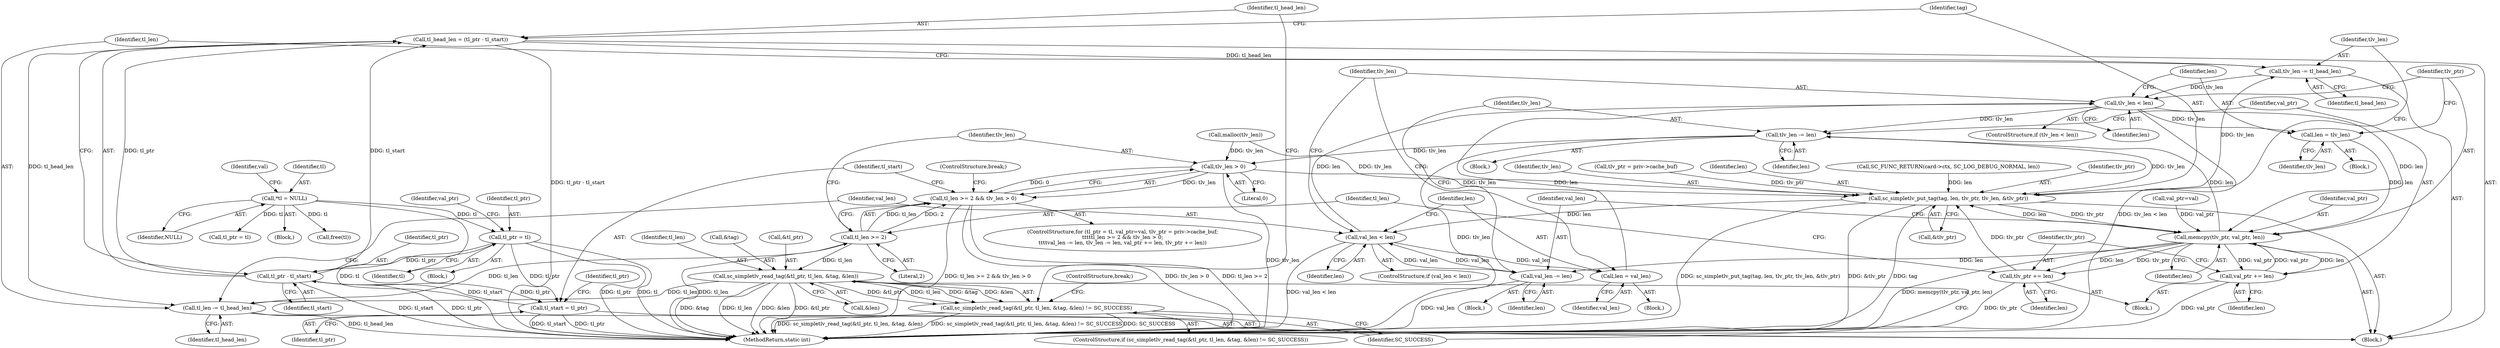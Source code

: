 digraph "0_OpenSC_8fe377e93b4b56060e5bbfb6f3142ceaeca744fa_3@integer" {
"1000354" [label="(Call,tl_head_len = (tl_ptr - tl_start))"];
"1000356" [label="(Call,tl_ptr - tl_start)"];
"1000304" [label="(Call,tl_ptr = tl)"];
"1000126" [label="(Call,*tl = NULL)"];
"1000339" [label="(Call,tl_start = tl_ptr)"];
"1000366" [label="(Call,tlv_len -= tl_head_len)"];
"1000381" [label="(Call,tlv_len < len)"];
"1000328" [label="(Call,tlv_len -= len)"];
"1000320" [label="(Call,tlv_len > 0)"];
"1000316" [label="(Call,tl_len >= 2 && tlv_len > 0)"];
"1000359" [label="(Call,sc_simpletlv_put_tag(tag, len, tlv_ptr, tlv_len, &tlv_ptr))"];
"1000373" [label="(Call,val_len < len)"];
"1000324" [label="(Call,val_len -= len)"];
"1000377" [label="(Call,len = val_len)"];
"1000388" [label="(Call,memcpy(tlv_ptr, val_ptr, len))"];
"1000332" [label="(Call,val_ptr += len)"];
"1000335" [label="(Call,tlv_ptr += len)"];
"1000385" [label="(Call,len = tlv_len)"];
"1000369" [label="(Call,tl_len -= tl_head_len)"];
"1000317" [label="(Call,tl_len >= 2)"];
"1000344" [label="(Call,sc_simpletlv_read_tag(&tl_ptr, tl_len, &tag, &len))"];
"1000343" [label="(Call,sc_simpletlv_read_tag(&tl_ptr, tl_len, &tag, &len) != SC_SUCCESS)"];
"1000321" [label="(Identifier,tlv_len)"];
"1000364" [label="(Call,&tlv_ptr)"];
"1000354" [label="(Call,tl_head_len = (tl_ptr - tl_start))"];
"1000303" [label="(Block,)"];
"1000373" [label="(Call,val_len < len)"];
"1000381" [label="(Call,tlv_len < len)"];
"1000371" [label="(Identifier,tl_head_len)"];
"1000347" [label="(Identifier,tl_len)"];
"1000369" [label="(Call,tl_len -= tl_head_len)"];
"1000327" [label="(Block,)"];
"1000302" [label="(ControlStructure,for (tl_ptr = tl, val_ptr=val, tlv_ptr = priv->cache_buf;\n\t\t\t\ttl_len >= 2 && tlv_len > 0;\n\t\t\t\tval_len -= len, tlv_len -= len, val_ptr += len, tlv_ptr += len))"];
"1000341" [label="(Identifier,tl_ptr)"];
"1000309" [label="(Identifier,val_ptr)"];
"1000128" [label="(Identifier,NULL)"];
"1000328" [label="(Call,tlv_len -= len)"];
"1000363" [label="(Identifier,tlv_len)"];
"1000350" [label="(Call,&len)"];
"1000311" [label="(Call,tlv_ptr = priv->cache_buf)"];
"1000413" [label="(Call,tl_ptr = tl)"];
"1000391" [label="(Identifier,len)"];
"1000352" [label="(Identifier,SC_SUCCESS)"];
"1000356" [label="(Call,tl_ptr - tl_start)"];
"1000355" [label="(Identifier,tl_head_len)"];
"1000304" [label="(Call,tl_ptr = tl)"];
"1000374" [label="(Identifier,val_len)"];
"1000131" [label="(Identifier,val)"];
"1000368" [label="(Identifier,tl_head_len)"];
"1000390" [label="(Identifier,val_ptr)"];
"1000375" [label="(Identifier,len)"];
"1000127" [label="(Identifier,tl)"];
"1000331" [label="(Block,)"];
"1000323" [label="(Block,)"];
"1000377" [label="(Call,len = val_len)"];
"1000388" [label="(Call,memcpy(tlv_ptr, val_ptr, len))"];
"1000335" [label="(Call,tlv_ptr += len)"];
"1000333" [label="(Identifier,val_ptr)"];
"1000359" [label="(Call,sc_simpletlv_put_tag(tag, len, tlv_ptr, tlv_len, &tlv_ptr))"];
"1000320" [label="(Call,tlv_len > 0)"];
"1000382" [label="(Identifier,tlv_len)"];
"1000343" [label="(Call,sc_simpletlv_read_tag(&tl_ptr, tl_len, &tag, &len) != SC_SUCCESS)"];
"1000318" [label="(Identifier,tl_len)"];
"1000380" [label="(ControlStructure,if (tlv_len < len))"];
"1000316" [label="(Call,tl_len >= 2 && tlv_len > 0)"];
"1000324" [label="(Call,val_len -= len)"];
"1000384" [label="(Block,)"];
"1000387" [label="(Identifier,tlv_len)"];
"1000348" [label="(Call,&tag)"];
"1000322" [label="(Literal,0)"];
"1000370" [label="(Identifier,tl_len)"];
"1000308" [label="(Call,val_ptr=val)"];
"1000361" [label="(Identifier,len)"];
"1000366" [label="(Call,tlv_len -= tl_head_len)"];
"1000342" [label="(ControlStructure,if (sc_simpletlv_read_tag(&tl_ptr, tl_len, &tag, &len) != SC_SUCCESS))"];
"1000317" [label="(Call,tl_len >= 2)"];
"1000284" [label="(Call,malloc(tlv_len))"];
"1000306" [label="(Identifier,tl)"];
"1000627" [label="(MethodReturn,static int)"];
"1000353" [label="(ControlStructure,break;)"];
"1000346" [label="(Identifier,tl_ptr)"];
"1000340" [label="(Identifier,tl_start)"];
"1000379" [label="(Identifier,val_len)"];
"1000329" [label="(Identifier,tlv_len)"];
"1000360" [label="(Identifier,tag)"];
"1000115" [label="(Block,)"];
"1000330" [label="(Identifier,len)"];
"1000305" [label="(Identifier,tl_ptr)"];
"1000319" [label="(Literal,2)"];
"1000357" [label="(Identifier,tl_ptr)"];
"1000383" [label="(Identifier,len)"];
"1000358" [label="(Identifier,tl_start)"];
"1000337" [label="(Identifier,len)"];
"1000334" [label="(Identifier,len)"];
"1000326" [label="(Identifier,len)"];
"1000385" [label="(Call,len = tlv_len)"];
"1000126" [label="(Call,*tl = NULL)"];
"1000378" [label="(Identifier,len)"];
"1000367" [label="(Identifier,tlv_len)"];
"1000345" [label="(Call,&tl_ptr)"];
"1000344" [label="(Call,sc_simpletlv_read_tag(&tl_ptr, tl_len, &tag, &len))"];
"1000336" [label="(Identifier,tlv_ptr)"];
"1000615" [label="(Call,free(tl))"];
"1000195" [label="(Call,SC_FUNC_RETURN(card->ctx, SC_LOG_DEBUG_NORMAL, len))"];
"1000386" [label="(Identifier,len)"];
"1000362" [label="(Identifier,tlv_ptr)"];
"1000325" [label="(Identifier,val_len)"];
"1000392" [label="(ControlStructure,break;)"];
"1000332" [label="(Call,val_ptr += len)"];
"1000339" [label="(Call,tl_start = tl_ptr)"];
"1000338" [label="(Block,)"];
"1000372" [label="(ControlStructure,if (val_len < len))"];
"1000389" [label="(Identifier,tlv_ptr)"];
"1000376" [label="(Block,)"];
"1000354" -> "1000338"  [label="AST: "];
"1000354" -> "1000356"  [label="CFG: "];
"1000355" -> "1000354"  [label="AST: "];
"1000356" -> "1000354"  [label="AST: "];
"1000360" -> "1000354"  [label="CFG: "];
"1000354" -> "1000627"  [label="DDG: tl_ptr - tl_start"];
"1000356" -> "1000354"  [label="DDG: tl_ptr"];
"1000356" -> "1000354"  [label="DDG: tl_start"];
"1000354" -> "1000366"  [label="DDG: tl_head_len"];
"1000354" -> "1000369"  [label="DDG: tl_head_len"];
"1000356" -> "1000358"  [label="CFG: "];
"1000357" -> "1000356"  [label="AST: "];
"1000358" -> "1000356"  [label="AST: "];
"1000356" -> "1000627"  [label="DDG: tl_ptr"];
"1000356" -> "1000627"  [label="DDG: tl_start"];
"1000356" -> "1000339"  [label="DDG: tl_ptr"];
"1000304" -> "1000356"  [label="DDG: tl_ptr"];
"1000339" -> "1000356"  [label="DDG: tl_start"];
"1000304" -> "1000303"  [label="AST: "];
"1000304" -> "1000306"  [label="CFG: "];
"1000305" -> "1000304"  [label="AST: "];
"1000306" -> "1000304"  [label="AST: "];
"1000309" -> "1000304"  [label="CFG: "];
"1000304" -> "1000627"  [label="DDG: tl_ptr"];
"1000304" -> "1000627"  [label="DDG: tl"];
"1000126" -> "1000304"  [label="DDG: tl"];
"1000304" -> "1000339"  [label="DDG: tl_ptr"];
"1000126" -> "1000115"  [label="AST: "];
"1000126" -> "1000128"  [label="CFG: "];
"1000127" -> "1000126"  [label="AST: "];
"1000128" -> "1000126"  [label="AST: "];
"1000131" -> "1000126"  [label="CFG: "];
"1000126" -> "1000627"  [label="DDG: tl"];
"1000126" -> "1000413"  [label="DDG: tl"];
"1000126" -> "1000615"  [label="DDG: tl"];
"1000339" -> "1000338"  [label="AST: "];
"1000339" -> "1000341"  [label="CFG: "];
"1000340" -> "1000339"  [label="AST: "];
"1000341" -> "1000339"  [label="AST: "];
"1000346" -> "1000339"  [label="CFG: "];
"1000339" -> "1000627"  [label="DDG: tl_start"];
"1000339" -> "1000627"  [label="DDG: tl_ptr"];
"1000366" -> "1000338"  [label="AST: "];
"1000366" -> "1000368"  [label="CFG: "];
"1000367" -> "1000366"  [label="AST: "];
"1000368" -> "1000366"  [label="AST: "];
"1000370" -> "1000366"  [label="CFG: "];
"1000359" -> "1000366"  [label="DDG: tlv_len"];
"1000366" -> "1000381"  [label="DDG: tlv_len"];
"1000381" -> "1000380"  [label="AST: "];
"1000381" -> "1000383"  [label="CFG: "];
"1000382" -> "1000381"  [label="AST: "];
"1000383" -> "1000381"  [label="AST: "];
"1000386" -> "1000381"  [label="CFG: "];
"1000389" -> "1000381"  [label="CFG: "];
"1000381" -> "1000627"  [label="DDG: tlv_len < len"];
"1000381" -> "1000328"  [label="DDG: tlv_len"];
"1000373" -> "1000381"  [label="DDG: len"];
"1000377" -> "1000381"  [label="DDG: len"];
"1000381" -> "1000385"  [label="DDG: tlv_len"];
"1000381" -> "1000388"  [label="DDG: len"];
"1000328" -> "1000327"  [label="AST: "];
"1000328" -> "1000330"  [label="CFG: "];
"1000329" -> "1000328"  [label="AST: "];
"1000330" -> "1000328"  [label="AST: "];
"1000333" -> "1000328"  [label="CFG: "];
"1000328" -> "1000627"  [label="DDG: tlv_len"];
"1000328" -> "1000320"  [label="DDG: tlv_len"];
"1000388" -> "1000328"  [label="DDG: len"];
"1000328" -> "1000359"  [label="DDG: tlv_len"];
"1000320" -> "1000316"  [label="AST: "];
"1000320" -> "1000322"  [label="CFG: "];
"1000321" -> "1000320"  [label="AST: "];
"1000322" -> "1000320"  [label="AST: "];
"1000316" -> "1000320"  [label="CFG: "];
"1000320" -> "1000627"  [label="DDG: tlv_len"];
"1000320" -> "1000316"  [label="DDG: tlv_len"];
"1000320" -> "1000316"  [label="DDG: 0"];
"1000284" -> "1000320"  [label="DDG: tlv_len"];
"1000320" -> "1000359"  [label="DDG: tlv_len"];
"1000316" -> "1000302"  [label="AST: "];
"1000316" -> "1000317"  [label="CFG: "];
"1000317" -> "1000316"  [label="AST: "];
"1000340" -> "1000316"  [label="CFG: "];
"1000392" -> "1000316"  [label="CFG: "];
"1000316" -> "1000627"  [label="DDG: tl_len >= 2 && tlv_len > 0"];
"1000316" -> "1000627"  [label="DDG: tlv_len > 0"];
"1000316" -> "1000627"  [label="DDG: tl_len >= 2"];
"1000317" -> "1000316"  [label="DDG: tl_len"];
"1000317" -> "1000316"  [label="DDG: 2"];
"1000359" -> "1000338"  [label="AST: "];
"1000359" -> "1000364"  [label="CFG: "];
"1000360" -> "1000359"  [label="AST: "];
"1000361" -> "1000359"  [label="AST: "];
"1000362" -> "1000359"  [label="AST: "];
"1000363" -> "1000359"  [label="AST: "];
"1000364" -> "1000359"  [label="AST: "];
"1000367" -> "1000359"  [label="CFG: "];
"1000359" -> "1000627"  [label="DDG: &tlv_ptr"];
"1000359" -> "1000627"  [label="DDG: tag"];
"1000359" -> "1000627"  [label="DDG: sc_simpletlv_put_tag(tag, len, tlv_ptr, tlv_len, &tlv_ptr)"];
"1000195" -> "1000359"  [label="DDG: len"];
"1000388" -> "1000359"  [label="DDG: len"];
"1000311" -> "1000359"  [label="DDG: tlv_ptr"];
"1000335" -> "1000359"  [label="DDG: tlv_ptr"];
"1000284" -> "1000359"  [label="DDG: tlv_len"];
"1000359" -> "1000373"  [label="DDG: len"];
"1000359" -> "1000388"  [label="DDG: tlv_ptr"];
"1000373" -> "1000372"  [label="AST: "];
"1000373" -> "1000375"  [label="CFG: "];
"1000374" -> "1000373"  [label="AST: "];
"1000375" -> "1000373"  [label="AST: "];
"1000378" -> "1000373"  [label="CFG: "];
"1000382" -> "1000373"  [label="CFG: "];
"1000373" -> "1000627"  [label="DDG: val_len < len"];
"1000373" -> "1000324"  [label="DDG: val_len"];
"1000324" -> "1000373"  [label="DDG: val_len"];
"1000373" -> "1000377"  [label="DDG: val_len"];
"1000324" -> "1000323"  [label="AST: "];
"1000324" -> "1000326"  [label="CFG: "];
"1000325" -> "1000324"  [label="AST: "];
"1000326" -> "1000324"  [label="AST: "];
"1000329" -> "1000324"  [label="CFG: "];
"1000324" -> "1000627"  [label="DDG: val_len"];
"1000388" -> "1000324"  [label="DDG: len"];
"1000377" -> "1000376"  [label="AST: "];
"1000377" -> "1000379"  [label="CFG: "];
"1000378" -> "1000377"  [label="AST: "];
"1000379" -> "1000377"  [label="AST: "];
"1000382" -> "1000377"  [label="CFG: "];
"1000388" -> "1000338"  [label="AST: "];
"1000388" -> "1000391"  [label="CFG: "];
"1000389" -> "1000388"  [label="AST: "];
"1000390" -> "1000388"  [label="AST: "];
"1000391" -> "1000388"  [label="AST: "];
"1000325" -> "1000388"  [label="CFG: "];
"1000388" -> "1000627"  [label="DDG: memcpy(tlv_ptr, val_ptr, len)"];
"1000388" -> "1000332"  [label="DDG: len"];
"1000388" -> "1000332"  [label="DDG: val_ptr"];
"1000388" -> "1000335"  [label="DDG: len"];
"1000388" -> "1000335"  [label="DDG: tlv_ptr"];
"1000308" -> "1000388"  [label="DDG: val_ptr"];
"1000332" -> "1000388"  [label="DDG: val_ptr"];
"1000385" -> "1000388"  [label="DDG: len"];
"1000332" -> "1000331"  [label="AST: "];
"1000332" -> "1000334"  [label="CFG: "];
"1000333" -> "1000332"  [label="AST: "];
"1000334" -> "1000332"  [label="AST: "];
"1000336" -> "1000332"  [label="CFG: "];
"1000332" -> "1000627"  [label="DDG: val_ptr"];
"1000335" -> "1000331"  [label="AST: "];
"1000335" -> "1000337"  [label="CFG: "];
"1000336" -> "1000335"  [label="AST: "];
"1000337" -> "1000335"  [label="AST: "];
"1000318" -> "1000335"  [label="CFG: "];
"1000335" -> "1000627"  [label="DDG: tlv_ptr"];
"1000385" -> "1000384"  [label="AST: "];
"1000385" -> "1000387"  [label="CFG: "];
"1000386" -> "1000385"  [label="AST: "];
"1000387" -> "1000385"  [label="AST: "];
"1000389" -> "1000385"  [label="CFG: "];
"1000369" -> "1000338"  [label="AST: "];
"1000369" -> "1000371"  [label="CFG: "];
"1000370" -> "1000369"  [label="AST: "];
"1000371" -> "1000369"  [label="AST: "];
"1000374" -> "1000369"  [label="CFG: "];
"1000369" -> "1000627"  [label="DDG: tl_head_len"];
"1000369" -> "1000317"  [label="DDG: tl_len"];
"1000344" -> "1000369"  [label="DDG: tl_len"];
"1000317" -> "1000319"  [label="CFG: "];
"1000318" -> "1000317"  [label="AST: "];
"1000319" -> "1000317"  [label="AST: "];
"1000321" -> "1000317"  [label="CFG: "];
"1000317" -> "1000627"  [label="DDG: tl_len"];
"1000317" -> "1000344"  [label="DDG: tl_len"];
"1000344" -> "1000343"  [label="AST: "];
"1000344" -> "1000350"  [label="CFG: "];
"1000345" -> "1000344"  [label="AST: "];
"1000347" -> "1000344"  [label="AST: "];
"1000348" -> "1000344"  [label="AST: "];
"1000350" -> "1000344"  [label="AST: "];
"1000352" -> "1000344"  [label="CFG: "];
"1000344" -> "1000627"  [label="DDG: &tag"];
"1000344" -> "1000627"  [label="DDG: tl_len"];
"1000344" -> "1000627"  [label="DDG: &len"];
"1000344" -> "1000627"  [label="DDG: &tl_ptr"];
"1000344" -> "1000343"  [label="DDG: &tl_ptr"];
"1000344" -> "1000343"  [label="DDG: tl_len"];
"1000344" -> "1000343"  [label="DDG: &tag"];
"1000344" -> "1000343"  [label="DDG: &len"];
"1000343" -> "1000342"  [label="AST: "];
"1000343" -> "1000352"  [label="CFG: "];
"1000352" -> "1000343"  [label="AST: "];
"1000353" -> "1000343"  [label="CFG: "];
"1000355" -> "1000343"  [label="CFG: "];
"1000343" -> "1000627"  [label="DDG: sc_simpletlv_read_tag(&tl_ptr, tl_len, &tag, &len)"];
"1000343" -> "1000627"  [label="DDG: sc_simpletlv_read_tag(&tl_ptr, tl_len, &tag, &len) != SC_SUCCESS"];
"1000343" -> "1000627"  [label="DDG: SC_SUCCESS"];
}

